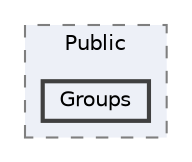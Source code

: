 digraph "Groups"
{
 // INTERACTIVE_SVG=YES
 // LATEX_PDF_SIZE
  bgcolor="transparent";
  edge [fontname=Helvetica,fontsize=10,labelfontname=Helvetica,labelfontsize=10];
  node [fontname=Helvetica,fontsize=10,shape=box,height=0.2,width=0.4];
  compound=true
  subgraph clusterdir_a07110ec95da178bf6baa17e6dcc00f8 {
    graph [ bgcolor="#edf0f7", pencolor="grey50", label="Public", fontname=Helvetica,fontsize=10 style="filled,dashed", URL="dir_a07110ec95da178bf6baa17e6dcc00f8.html",tooltip=""]
  dir_243c8b4f1968c60490e4af62ba7c625d [label="Groups", fillcolor="#edf0f7", color="grey25", style="filled,bold", URL="dir_243c8b4f1968c60490e4af62ba7c625d.html",tooltip=""];
  }
}
